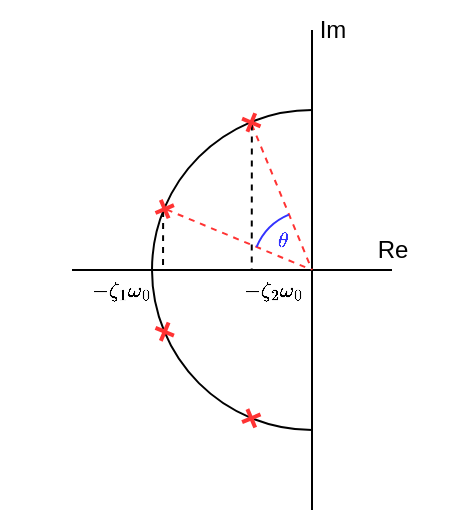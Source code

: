 <mxfile version="20.3.0" type="device"><diagram id="UjMqb_VjPD7pnyReo9S9" name="Page-1"><mxGraphModel dx="569" dy="343" grid="1" gridSize="10" guides="1" tooltips="1" connect="1" arrows="1" fold="1" page="1" pageScale="1" pageWidth="850" pageHeight="1100" math="1" shadow="0"><root><mxCell id="0"/><mxCell id="1" parent="0"/><mxCell id="Epm7bGUF0HUp8jEFjgAi-50" value="$$-\zeta_2 \omega_0$$" style="text;html=1;align=center;verticalAlign=middle;resizable=0;points=[];autosize=1;strokeColor=none;fillColor=none;fontSize=9;" vertex="1" parent="1"><mxGeometry x="420" y="360" width="120" height="20" as="geometry"/></mxCell><mxCell id="Epm7bGUF0HUp8jEFjgAi-27" value="" style="verticalLabelPosition=bottom;verticalAlign=top;html=1;shape=mxgraph.basic.arc;startAngle=0.5;endAngle=0;fillColor=#FF3333;strokeWidth=1;" vertex="1" parent="1"><mxGeometry x="420" y="280" width="160" height="160" as="geometry"/></mxCell><mxCell id="Epm7bGUF0HUp8jEFjgAi-33" value="" style="shape=cross;whiteSpace=wrap;html=1;fillColor=#FF3333;rotation=23;aspect=fixed;strokeWidth=0;strokeColor=none;" vertex="1" parent="1"><mxGeometry x="421.1" y="385.6" width="10" height="10" as="geometry"/></mxCell><mxCell id="Epm7bGUF0HUp8jEFjgAi-35" style="edgeStyle=none;curved=1;orthogonalLoop=1;jettySize=auto;html=1;exitX=0;exitY=0;exitDx=6;exitDy=6;exitPerimeter=0;dashed=1;strokeColor=#FF3333;strokeWidth=1;endArrow=none;endFill=0;" edge="1" parent="1" source="Epm7bGUF0HUp8jEFjgAi-28"><mxGeometry relative="1" as="geometry"><mxPoint x="500" y="360" as="targetPoint"/></mxGeometry></mxCell><mxCell id="Epm7bGUF0HUp8jEFjgAi-52" style="edgeStyle=none;curved=1;orthogonalLoop=1;jettySize=auto;html=1;exitX=0;exitY=0;exitDx=4;exitDy=6;exitPerimeter=0;dashed=1;strokeColor=#000000;strokeWidth=1;fontSize=9;endArrow=none;endFill=0;" edge="1" parent="1" source="Epm7bGUF0HUp8jEFjgAi-28"><mxGeometry relative="1" as="geometry"><mxPoint x="425.516" y="360.0" as="targetPoint"/></mxGeometry></mxCell><mxCell id="Epm7bGUF0HUp8jEFjgAi-28" value="" style="shape=cross;whiteSpace=wrap;html=1;fillColor=#FF3333;rotation=337;aspect=fixed;strokeWidth=0;strokeColor=none;" vertex="1" parent="1"><mxGeometry x="421.1" y="324.3" width="10" height="10" as="geometry"/></mxCell><mxCell id="Epm7bGUF0HUp8jEFjgAi-1" value="" style="endArrow=none;html=1;rounded=0;strokeWidth=1;" edge="1" parent="1"><mxGeometry width="50" height="50" relative="1" as="geometry"><mxPoint x="500" y="480" as="sourcePoint"/><mxPoint x="500" y="240" as="targetPoint"/></mxGeometry></mxCell><mxCell id="Epm7bGUF0HUp8jEFjgAi-31" value="" style="shape=cross;whiteSpace=wrap;html=1;fillColor=#FF3333;rotation=337;direction=south;aspect=fixed;strokeWidth=0;strokeColor=none;" vertex="1" parent="1"><mxGeometry x="464.4" y="428.9" width="10" height="10" as="geometry"/></mxCell><mxCell id="Epm7bGUF0HUp8jEFjgAi-3" value="" style="endArrow=none;html=1;rounded=0;strokeWidth=1;" edge="1" parent="1"><mxGeometry width="50" height="50" relative="1" as="geometry"><mxPoint x="380" y="360" as="sourcePoint"/><mxPoint x="540" y="360" as="targetPoint"/></mxGeometry></mxCell><mxCell id="Epm7bGUF0HUp8jEFjgAi-34" style="orthogonalLoop=1;jettySize=auto;html=1;exitX=0;exitY=0;exitDx=6;exitDy=6;exitPerimeter=0;strokeWidth=1;endArrow=none;endFill=0;dashed=1;strokeColor=#FF3333;curved=1;" edge="1" parent="1" source="Epm7bGUF0HUp8jEFjgAi-8"><mxGeometry relative="1" as="geometry"><mxPoint x="500" y="360" as="targetPoint"/></mxGeometry></mxCell><mxCell id="Epm7bGUF0HUp8jEFjgAi-51" style="edgeStyle=none;curved=1;orthogonalLoop=1;jettySize=auto;html=1;exitX=0;exitY=0;exitDx=6;exitDy=6;exitPerimeter=0;dashed=1;strokeColor=#000000;strokeWidth=1;fontSize=9;endArrow=none;endFill=0;" edge="1" parent="1" source="Epm7bGUF0HUp8jEFjgAi-8"><mxGeometry relative="1" as="geometry"><mxPoint x="469.871" y="360.0" as="targetPoint"/></mxGeometry></mxCell><mxCell id="Epm7bGUF0HUp8jEFjgAi-8" value="" style="shape=cross;whiteSpace=wrap;html=1;fillColor=#FF3333;rotation=23;aspect=fixed;strokeWidth=0;strokeColor=none;" vertex="1" parent="1"><mxGeometry x="464.4" y="281" width="10" height="10" as="geometry"/></mxCell><mxCell id="Epm7bGUF0HUp8jEFjgAi-39" value="Re" style="text;html=1;align=center;verticalAlign=middle;resizable=0;points=[];autosize=1;strokeColor=none;fillColor=none;" vertex="1" parent="1"><mxGeometry x="520" y="335" width="40" height="30" as="geometry"/></mxCell><mxCell id="Epm7bGUF0HUp8jEFjgAi-40" value="Im" style="text;html=1;align=center;verticalAlign=middle;resizable=0;points=[];autosize=1;strokeColor=none;fillColor=none;" vertex="1" parent="1"><mxGeometry x="490" y="225" width="40" height="30" as="geometry"/></mxCell><mxCell id="Epm7bGUF0HUp8jEFjgAi-47" value="$$-\zeta_1 \omega_0$$" style="text;html=1;align=center;verticalAlign=middle;resizable=0;points=[];autosize=1;strokeColor=none;fillColor=none;fontSize=9;" vertex="1" parent="1"><mxGeometry x="344.4" y="360" width="120" height="20" as="geometry"/></mxCell><mxCell id="Epm7bGUF0HUp8jEFjgAi-53" value="" style="verticalLabelPosition=bottom;verticalAlign=top;html=1;shape=mxgraph.basic.arc;startAngle=0.813;endAngle=0.937;strokeWidth=1;fontSize=9;fillColor=#3333FF;strokeColor=#3333FF;" vertex="1" parent="1"><mxGeometry x="470" y="330" width="60" height="60" as="geometry"/></mxCell><mxCell id="Epm7bGUF0HUp8jEFjgAi-54" value="&lt;font color=&quot;#3333ff&quot;&gt;$$\theta$$&lt;/font&gt;" style="text;html=1;align=center;verticalAlign=middle;resizable=0;points=[];autosize=1;strokeColor=none;fillColor=none;fontSize=9;" vertex="1" parent="1"><mxGeometry x="450" y="335" width="70" height="20" as="geometry"/></mxCell></root></mxGraphModel></diagram></mxfile>